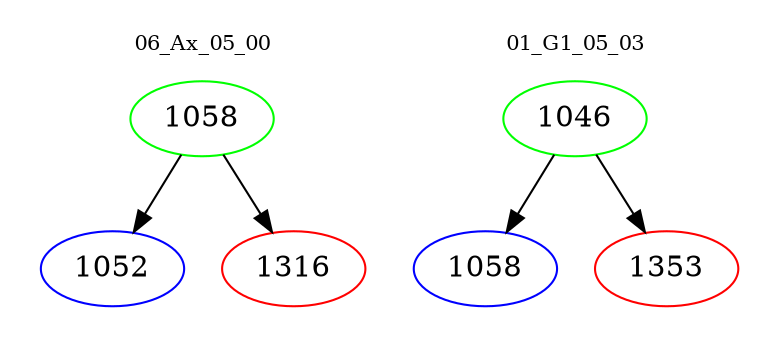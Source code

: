 digraph{
subgraph cluster_0 {
color = white
label = "06_Ax_05_00";
fontsize=10;
T0_1058 [label="1058", color="green"]
T0_1058 -> T0_1052 [color="black"]
T0_1052 [label="1052", color="blue"]
T0_1058 -> T0_1316 [color="black"]
T0_1316 [label="1316", color="red"]
}
subgraph cluster_1 {
color = white
label = "01_G1_05_03";
fontsize=10;
T1_1046 [label="1046", color="green"]
T1_1046 -> T1_1058 [color="black"]
T1_1058 [label="1058", color="blue"]
T1_1046 -> T1_1353 [color="black"]
T1_1353 [label="1353", color="red"]
}
}
